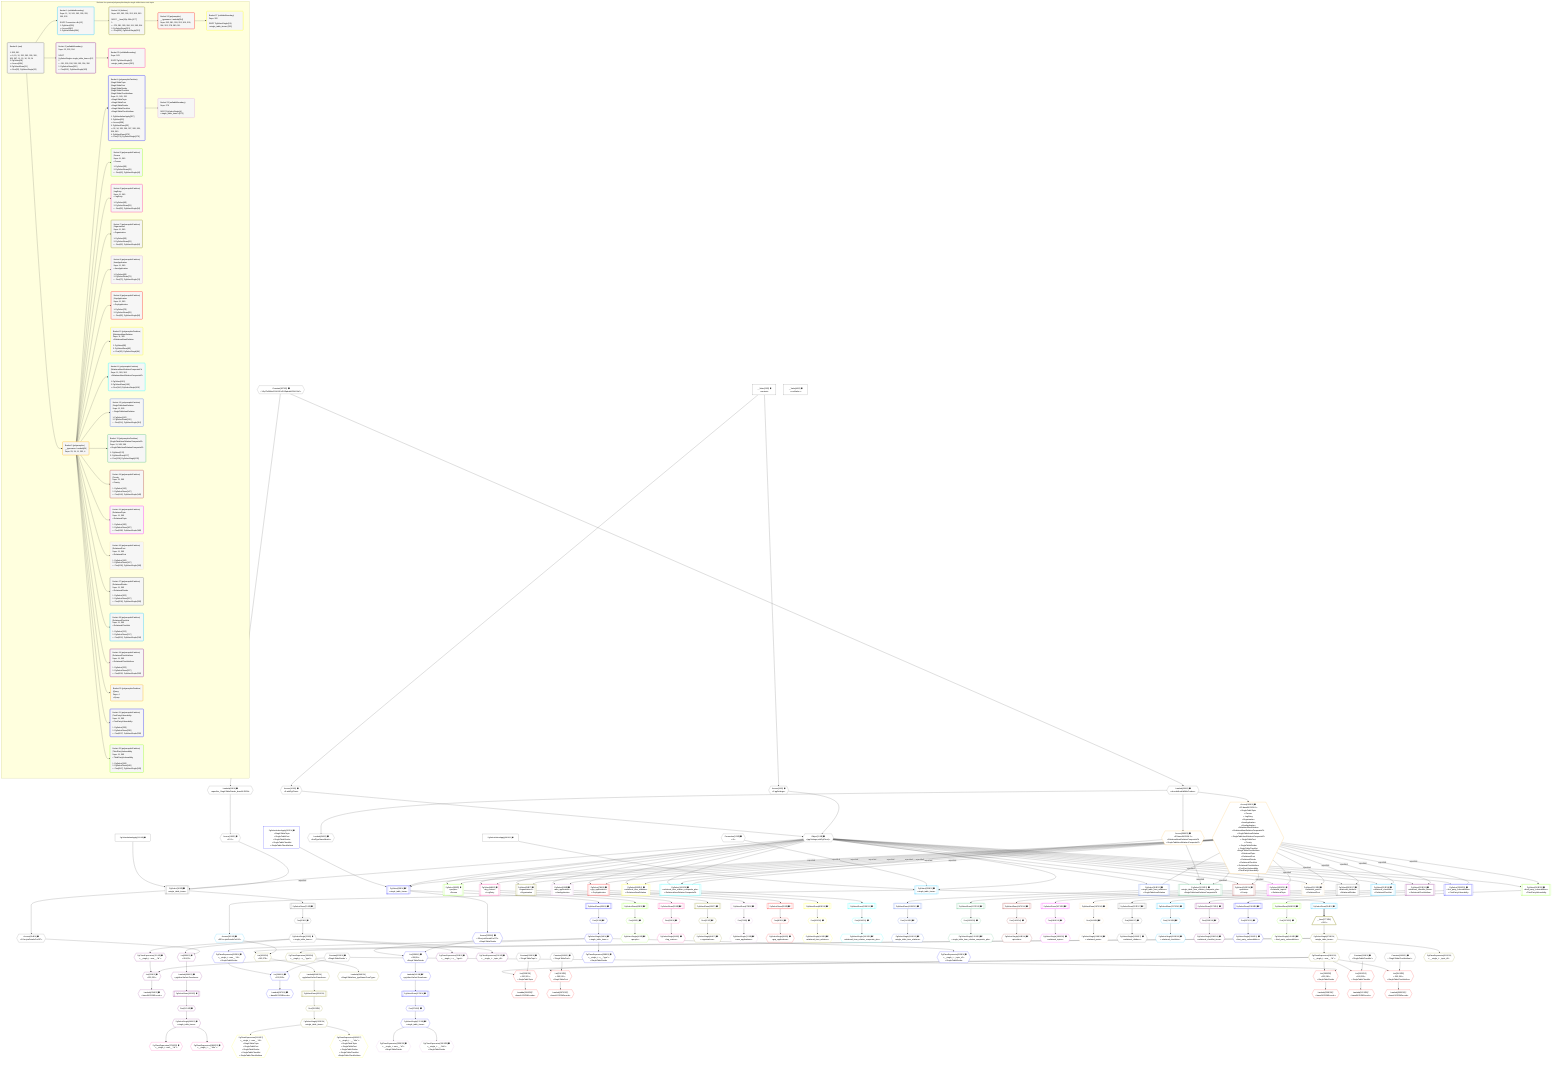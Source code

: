 %%{init: {'themeVariables': { 'fontSize': '12px'}}}%%
graph TD
    classDef path fill:#eee,stroke:#000,color:#000
    classDef plan fill:#fff,stroke-width:1px,color:#000
    classDef itemplan fill:#fff,stroke-width:2px,color:#000
    classDef unbatchedplan fill:#dff,stroke-width:1px,color:#000
    classDef sideeffectplan fill:#fcc,stroke-width:2px,color:#000
    classDef bucket fill:#f6f6f6,color:#000,stroke-width:2px,text-align:left

    subgraph "Buckets for queries/polymorphic/simple-single-table-items-root-topic"
    Bucket0("Bucket 0 (root)<br /><br />1: 353, 361<br />ᐳ: 9, 10, 12, 252, 292, 295, 300, 303, 367, 11, 15, 16, 23, 24<br />2: PgSelect[18]<br />ᐳ: Access[354]<br />3: PgSelectRows[21]<br />ᐳ: First[20], PgSelectSingle[22]"):::bucket
    Bucket1("Bucket 1 (nullableBoundary)<br />Deps: 11, 12, 361, 292, 295, 252, 300, 303<br /><br />ROOT Connectionᐸ8ᐳ[12]<br />1: PgSelect[250]<br />ᐳ: Access[362]<br />2: PgSelectRows[264]"):::bucket
    Bucket2("Bucket 2 (nullableBoundary)<br />Deps: 22, 252, 354<br /><br />ROOT PgSelectSingleᐸsingle_table_itemsᐳ[22]<br />1: <br />ᐳ: 251, 255, 256, 355, 253, 254, 356<br />2: PgSelectRows[262]<br />ᐳ: First[261], PgSelectSingle[263]"):::bucket
    Bucket3("Bucket 3 (polymorphic)<br />__typename: Lambda[24]<br />Deps: 23, 24, 11, 252, 4"):::bucket
    Bucket4("Bucket 4 (polymorphicPartition)<br />|SingleTableTopic<br />|SingleTablePost<br />|SingleTableDivider<br />|SingleTableChecklist<br />|SingleTableChecklistItem<br />Deps: 11, 365, 252<br />ᐳSingleTableTopic<br />ᐳSingleTablePost<br />ᐳSingleTableDivider<br />ᐳSingleTableChecklist<br />ᐳSingleTableChecklistItem<br /><br />1: PgSelectInlineApply[357]<br />2: PgSelect[28]<br />ᐳ: Access[358]<br />3: PgSelectRows[33]<br />ᐳ: 32, 34, 265, 266, 267, 268, 269, 359, 360<br />4: PgSelectRows[275]<br />ᐳ: First[274], PgSelectSingle[276]"):::bucket
    Bucket5("Bucket 5 (polymorphicPartition)<br />|Person<br />Deps: 11, 365<br />ᐳPerson<br /><br />1: PgSelect[38]<br />2: PgSelectRows[43]<br />ᐳ: First[42], PgSelectSingle[44]"):::bucket
    Bucket6("Bucket 6 (polymorphicPartition)<br />|LogEntry<br />Deps: 11, 365<br />ᐳLogEntry<br /><br />1: PgSelect[48]<br />2: PgSelectRows[53]<br />ᐳ: First[52], PgSelectSingle[54]"):::bucket
    Bucket7("Bucket 7 (polymorphicPartition)<br />|Organization<br />Deps: 11, 365<br />ᐳOrganization<br /><br />1: PgSelect[58]<br />2: PgSelectRows[63]<br />ᐳ: First[62], PgSelectSingle[64]"):::bucket
    Bucket8("Bucket 8 (polymorphicPartition)<br />|AwsApplication<br />Deps: 11, 365<br />ᐳAwsApplication<br /><br />1: PgSelect[68]<br />2: PgSelectRows[73]<br />ᐳ: First[72], PgSelectSingle[74]"):::bucket
    Bucket9("Bucket 9 (polymorphicPartition)<br />|GcpApplication<br />Deps: 11, 365<br />ᐳGcpApplication<br /><br />1: PgSelect[78]<br />2: PgSelectRows[83]<br />ᐳ: First[82], PgSelectSingle[84]"):::bucket
    Bucket10("Bucket 10 (polymorphicPartition)<br />|RelationalItemRelation<br />Deps: 11, 365<br />ᐳRelationalItemRelation<br /><br />1: PgSelect[88]<br />2: PgSelectRows[93]<br />ᐳ: First[92], PgSelectSingle[94]"):::bucket
    Bucket11("Bucket 11 (polymorphicPartition)<br />|RelationalItemRelationCompositePk<br />Deps: 11, 365, 366<br />ᐳRelationalItemRelationCompositePk<br /><br />1: PgSelect[100]<br />2: PgSelectRows[105]<br />ᐳ: First[104], PgSelectSingle[106]"):::bucket
    Bucket12("Bucket 12 (polymorphicPartition)<br />|SingleTableItemRelation<br />Deps: 11, 365<br />ᐳSingleTableItemRelation<br /><br />1: PgSelect[110]<br />2: PgSelectRows[115]<br />ᐳ: First[114], PgSelectSingle[116]"):::bucket
    Bucket13("Bucket 13 (polymorphicPartition)<br />|SingleTableItemRelationCompositePk<br />Deps: 11, 365, 366<br />ᐳSingleTableItemRelationCompositePk<br /><br />1: PgSelect[122]<br />2: PgSelectRows[127]<br />ᐳ: First[126], PgSelectSingle[128]"):::bucket
    Bucket14("Bucket 14 (polymorphicPartition)<br />|Priority<br />Deps: 11, 365<br />ᐳPriority<br /><br />1: PgSelect[142]<br />2: PgSelectRows[147]<br />ᐳ: First[146], PgSelectSingle[148]"):::bucket
    Bucket15("Bucket 15 (polymorphicPartition)<br />|RelationalTopic<br />Deps: 11, 365<br />ᐳRelationalTopic<br /><br />1: PgSelect[182]<br />2: PgSelectRows[187]<br />ᐳ: First[186], PgSelectSingle[188]"):::bucket
    Bucket16("Bucket 16 (polymorphicPartition)<br />|RelationalPost<br />Deps: 11, 365<br />ᐳRelationalPost<br /><br />1: PgSelect[192]<br />2: PgSelectRows[197]<br />ᐳ: First[196], PgSelectSingle[198]"):::bucket
    Bucket17("Bucket 17 (polymorphicPartition)<br />|RelationalDivider<br />Deps: 11, 365<br />ᐳRelationalDivider<br /><br />1: PgSelect[202]<br />2: PgSelectRows[207]<br />ᐳ: First[206], PgSelectSingle[208]"):::bucket
    Bucket18("Bucket 18 (polymorphicPartition)<br />|RelationalChecklist<br />Deps: 11, 365<br />ᐳRelationalChecklist<br /><br />1: PgSelect[212]<br />2: PgSelectRows[217]<br />ᐳ: First[216], PgSelectSingle[218]"):::bucket
    Bucket19("Bucket 19 (polymorphicPartition)<br />|RelationalChecklistItem<br />Deps: 11, 365<br />ᐳRelationalChecklistItem<br /><br />1: PgSelect[222]<br />2: PgSelectRows[227]<br />ᐳ: First[226], PgSelectSingle[228]"):::bucket
    Bucket20("Bucket 20 (polymorphicPartition)<br />|Query<br />Deps: 4<br />ᐳQuery"):::bucket
    Bucket21("Bucket 21 (polymorphicPartition)<br />|FirstPartyVulnerability<br />Deps: 11, 365<br />ᐳFirstPartyVulnerability<br /><br />1: PgSelect[233]<br />2: PgSelectRows[238]<br />ᐳ: First[237], PgSelectSingle[239]"):::bucket
    Bucket22("Bucket 22 (polymorphicPartition)<br />|ThirdPartyVulnerability<br />Deps: 11, 365<br />ᐳThirdPartyVulnerability<br /><br />1: PgSelect[243]<br />2: PgSelectRows[248]<br />ᐳ: First[247], PgSelectSingle[249]"):::bucket
    Bucket23("Bucket 23 (nullableBoundary)<br />Deps: 263<br /><br />ROOT PgSelectSingle{2}ᐸsingle_table_itemsᐳ[263]"):::bucket
    Bucket24("Bucket 24 (listItem)<br />Deps: 362, 292, 295, 252, 300, 303<br /><br />ROOT __Item{24}ᐸ264ᐳ[277]<br />1: <br />ᐳ: 278, 281, 283, 284, 311, 363, 364<br />2: PgSelectRows[321]<br />ᐳ: First[320], PgSelectSingle[322]"):::bucket
    Bucket25("Bucket 25 (nullableBoundary)<br />Deps: 276<br /><br />ROOT PgSelectSingle{4}ᐸsingle_table_itemsᐳ[276]"):::bucket
    Bucket26("Bucket 26 (polymorphic)<br />__typename: Lambda[284]<br />Deps: 292, 281, 295, 252, 300, 303, 284, 322, 278, 283, 311"):::bucket
    Bucket27("Bucket 27 (nullableBoundary)<br />Deps: 322<br /><br />ROOT PgSelectSingle{24}ᐸsingle_table_itemsᐳ[322]"):::bucket
    end
    Bucket0 --> Bucket1 & Bucket2 & Bucket3
    Bucket1 --> Bucket24
    Bucket2 --> Bucket23
    Bucket3 --> Bucket4 & Bucket5 & Bucket6 & Bucket7 & Bucket8 & Bucket9 & Bucket10 & Bucket11 & Bucket12 & Bucket13 & Bucket14 & Bucket15 & Bucket16 & Bucket17 & Bucket18 & Bucket19 & Bucket20 & Bucket21 & Bucket22
    Bucket4 --> Bucket25
    Bucket24 --> Bucket26
    Bucket26 --> Bucket27

    %% plan dependencies
    PgSelect18[["PgSelect[18∈0] ➊<br />ᐸsingle_table_itemsᐳ"]]:::plan
    Object11{{"Object[11∈0] ➊<br />ᐸ{pgSettings,withPgClient}ᐳ"}}:::plan
    Access16{{"Access[16∈0] ➊<br />ᐸ15.1ᐳ"}}:::plan
    PgSelectInlineApply353["PgSelectInlineApply[353∈0] ➊"]:::plan
    Access16 -->|rejectNull| PgSelect18
    Object11 & PgSelectInlineApply353 --> PgSelect18
    Access9{{"Access[9∈0] ➊<br />ᐸ2.pgSettingsᐳ"}}:::plan
    Access10{{"Access[10∈0] ➊<br />ᐸ2.withPgClientᐳ"}}:::plan
    Access9 & Access10 --> Object11
    __Value2["__Value[2∈0] ➊<br />ᐸcontextᐳ"]:::plan
    __Value2 --> Access9
    __Value2 --> Access10
    Lambda15{{"Lambda[15∈0] ➊<br />ᐸspecifier_SingleTableDivider_base64JSONᐳ"}}:::plan
    Constant367{{"Constant[367∈0] ➊<br />ᐸ'WyJTaW5nbGVUYWJsZURpdmlkZXIiLDNd'ᐳ"}}:::plan
    Constant367 --> Lambda15
    Lambda15 --> Access16
    First20{{"First[20∈0] ➊"}}:::plan
    PgSelectRows21[["PgSelectRows[21∈0] ➊"]]:::plan
    PgSelectRows21 --> First20
    PgSelect18 --> PgSelectRows21
    PgSelectSingle22{{"PgSelectSingle[22∈0] ➊<br />ᐸsingle_table_itemsᐳ"}}:::plan
    First20 --> PgSelectSingle22
    Lambda23{{"Lambda[23∈0] ➊<br />ᐸdecodeNodeIdWithCodecsᐳ"}}:::plan
    Constant367 --> Lambda23
    Lambda24{{"Lambda[24∈0] ➊<br />ᐸfindTypeNameMatchᐳ"}}:::plan
    Lambda23 --> Lambda24
    Access354{{"Access[354∈0] ➊<br />ᐸ18.m.joinDetailsFor257ᐳ"}}:::plan
    PgSelect18 --> Access354
    __Value4["__Value[4∈0] ➊<br />ᐸrootValueᐳ"]:::plan
    Connection12{{"Connection[12∈0] ➊<br />ᐸ8ᐳ"}}:::plan
    Constant252{{"Constant[252∈0] ➊<br />ᐸ'SingleTableDivider'ᐳ"}}:::plan
    Constant292{{"Constant[292∈0] ➊<br />ᐸ'SingleTableTopic'ᐳ"}}:::plan
    Constant295{{"Constant[295∈0] ➊<br />ᐸ'SingleTablePost'ᐳ"}}:::plan
    Constant300{{"Constant[300∈0] ➊<br />ᐸ'SingleTableChecklist'ᐳ"}}:::plan
    Constant303{{"Constant[303∈0] ➊<br />ᐸ'SingleTableChecklistItem'ᐳ"}}:::plan
    PgSelectInlineApply361["PgSelectInlineApply[361∈0] ➊"]:::plan
    PgSelect250[["PgSelect[250∈1] ➊<br />ᐸsingle_table_itemsᐳ"]]:::plan
    Object11 & Connection12 & PgSelectInlineApply361 --> PgSelect250
    PgSelectRows264[["PgSelectRows[264∈1] ➊"]]:::plan
    PgSelect250 --> PgSelectRows264
    Access362{{"Access[362∈1] ➊<br />ᐸ250.m.joinDetailsFor316ᐳ"}}:::plan
    PgSelect250 --> Access362
    List253{{"List[253∈2] ➊<br />ᐸ252,251ᐳ"}}:::plan
    PgClassExpression251{{"PgClassExpression[251∈2] ➊<br />ᐸ__single_t...ems__.”id”ᐳ"}}:::plan
    Constant252 & PgClassExpression251 --> List253
    List355{{"List[355∈2] ➊<br />ᐸ354,22ᐳ"}}:::plan
    Access354 & PgSelectSingle22 --> List355
    PgSelectSingle22 --> PgClassExpression251
    Lambda254{{"Lambda[254∈2] ➊<br />ᐸbase64JSONEncodeᐳ"}}:::plan
    List253 --> Lambda254
    PgClassExpression255{{"PgClassExpression[255∈2] ➊<br />ᐸ__single_t...s__.”type”ᐳ"}}:::plan
    PgSelectSingle22 --> PgClassExpression255
    PgClassExpression256{{"PgClassExpression[256∈2] ➊<br />ᐸ__single_t..._topic_id”ᐳ"}}:::plan
    PgSelectSingle22 --> PgClassExpression256
    First261{{"First[261∈2] ➊"}}:::plan
    PgSelectRows262[["PgSelectRows[262∈2] ➊"]]:::plan
    PgSelectRows262 --> First261
    Lambda356{{"Lambda[356∈2] ➊<br />ᐸpgInlineViaJoinTransformᐳ"}}:::plan
    Lambda356 --> PgSelectRows262
    PgSelectSingle263{{"PgSelectSingle[263∈2] ➊<br />ᐸsingle_table_itemsᐳ"}}:::plan
    First261 --> PgSelectSingle263
    List355 --> Lambda356
    Access365{{"Access[365∈3] ➊<br />ᐸ23.base64JSON.1ᐳ<br />ᐳSingleTableTopic<br />ᐳPerson<br />ᐳLogEntry<br />ᐳOrganization<br />ᐳAwsApplication<br />ᐳGcpApplication<br />ᐳRelationalItemRelation<br />ᐳRelationalItemRelationCompositePk<br />ᐳSingleTableItemRelation<br />ᐳSingleTableItemRelationCompositePk<br />ᐳSingleTablePost<br />ᐳPriority<br />ᐳSingleTableDivider<br />ᐳSingleTableChecklist<br />ᐳSingleTableChecklistItem<br />ᐳRelationalTopic<br />ᐳRelationalPost<br />ᐳRelationalDivider<br />ᐳRelationalChecklist<br />ᐳRelationalChecklistItem<br />ᐳFirstPartyVulnerability<br />ᐳThirdPartyVulnerability"}}:::plan
    Lambda23 --> Access365
    Access366{{"Access[366∈3] ➊<br />ᐸ23.base64JSON.2ᐳ<br />ᐳRelationalItemRelationCompositePk<br />ᐳSingleTableItemRelationCompositePk"}}:::plan
    Lambda23 --> Access366
    PgSelect28[["PgSelect[28∈4] ➊^<br />ᐸsingle_table_itemsᐳ"]]:::plan
    PgSelectInlineApply357["PgSelectInlineApply[357∈4] ➊<br />ᐳSingleTableTopic<br />ᐳSingleTablePost<br />ᐳSingleTableDivider<br />ᐳSingleTableChecklist<br />ᐳSingleTableChecklistItem"]:::plan
    Access365 -->|rejectNull| PgSelect28
    Object11 & PgSelectInlineApply357 --> PgSelect28
    List266{{"List[266∈4] ➊^<br />ᐸ252,265ᐳ"}}:::plan
    PgClassExpression265{{"PgClassExpression[265∈4] ➊<br />ᐸ__single_t...ems__.”id”ᐳ<br />ᐳSingleTableDivider"}}:::plan
    Constant252 & PgClassExpression265 --> List266
    List359{{"List[359∈4] ➊<br />ᐸ358,34ᐳ<br />ᐳSingleTableDivider"}}:::plan
    Access358{{"Access[358∈4] ➊<br />ᐸ28.m.joinDetailsFor270ᐳ<br />ᐳSingleTableDivider"}}:::plan
    PgSelectSingle34{{"PgSelectSingle[34∈4] ➊^<br />ᐸsingle_table_itemsᐳ"}}:::plan
    Access358 & PgSelectSingle34 --> List359
    First32{{"First[32∈4] ➊^"}}:::plan
    PgSelectRows33[["PgSelectRows[33∈4] ➊^"]]:::plan
    PgSelectRows33 --> First32
    PgSelect28 --> PgSelectRows33
    First32 --> PgSelectSingle34
    PgSelectSingle34 --> PgClassExpression265
    Lambda267{{"Lambda[267∈4] ➊^<br />ᐸbase64JSONEncodeᐳ"}}:::plan
    List266 --> Lambda267
    PgClassExpression268{{"PgClassExpression[268∈4] ➊<br />ᐸ__single_t...s__.”type”ᐳ<br />ᐳSingleTableDivider"}}:::plan
    PgSelectSingle34 --> PgClassExpression268
    PgClassExpression269{{"PgClassExpression[269∈4] ➊<br />ᐸ__single_t..._topic_id”ᐳ<br />ᐳSingleTableDivider"}}:::plan
    PgSelectSingle34 --> PgClassExpression269
    First274{{"First[274∈4] ➊^"}}:::plan
    PgSelectRows275[["PgSelectRows[275∈4] ➊^"]]:::plan
    PgSelectRows275 --> First274
    Lambda360{{"Lambda[360∈4] ➊^<br />ᐸpgInlineViaJoinTransformᐳ"}}:::plan
    Lambda360 --> PgSelectRows275
    PgSelectSingle276{{"PgSelectSingle[276∈4] ➊^<br />ᐸsingle_table_itemsᐳ"}}:::plan
    First274 --> PgSelectSingle276
    PgSelect28 --> Access358
    List359 --> Lambda360
    PgSelect38[["PgSelect[38∈5] ➊<br />ᐸpeopleᐳ<br />ᐳPerson"]]:::plan
    Access365 -->|rejectNull| PgSelect38
    Object11 --> PgSelect38
    First42{{"First[42∈5] ➊^"}}:::plan
    PgSelectRows43[["PgSelectRows[43∈5] ➊^"]]:::plan
    PgSelectRows43 --> First42
    PgSelect38 --> PgSelectRows43
    PgSelectSingle44{{"PgSelectSingle[44∈5] ➊^<br />ᐸpeopleᐳ"}}:::plan
    First42 --> PgSelectSingle44
    PgSelect48[["PgSelect[48∈6] ➊<br />ᐸlog_entriesᐳ<br />ᐳLogEntry"]]:::plan
    Access365 -->|rejectNull| PgSelect48
    Object11 --> PgSelect48
    First52{{"First[52∈6] ➊^"}}:::plan
    PgSelectRows53[["PgSelectRows[53∈6] ➊^"]]:::plan
    PgSelectRows53 --> First52
    PgSelect48 --> PgSelectRows53
    PgSelectSingle54{{"PgSelectSingle[54∈6] ➊^<br />ᐸlog_entriesᐳ"}}:::plan
    First52 --> PgSelectSingle54
    PgSelect58[["PgSelect[58∈7] ➊<br />ᐸorganizationsᐳ<br />ᐳOrganization"]]:::plan
    Access365 -->|rejectNull| PgSelect58
    Object11 --> PgSelect58
    First62{{"First[62∈7] ➊^"}}:::plan
    PgSelectRows63[["PgSelectRows[63∈7] ➊^"]]:::plan
    PgSelectRows63 --> First62
    PgSelect58 --> PgSelectRows63
    PgSelectSingle64{{"PgSelectSingle[64∈7] ➊^<br />ᐸorganizationsᐳ"}}:::plan
    First62 --> PgSelectSingle64
    PgSelect68[["PgSelect[68∈8] ➊<br />ᐸaws_applicationsᐳ<br />ᐳAwsApplication"]]:::plan
    Access365 -->|rejectNull| PgSelect68
    Object11 --> PgSelect68
    First72{{"First[72∈8] ➊^"}}:::plan
    PgSelectRows73[["PgSelectRows[73∈8] ➊^"]]:::plan
    PgSelectRows73 --> First72
    PgSelect68 --> PgSelectRows73
    PgSelectSingle74{{"PgSelectSingle[74∈8] ➊^<br />ᐸaws_applicationsᐳ"}}:::plan
    First72 --> PgSelectSingle74
    PgSelect78[["PgSelect[78∈9] ➊<br />ᐸgcp_applicationsᐳ<br />ᐳGcpApplication"]]:::plan
    Access365 -->|rejectNull| PgSelect78
    Object11 --> PgSelect78
    First82{{"First[82∈9] ➊^"}}:::plan
    PgSelectRows83[["PgSelectRows[83∈9] ➊^"]]:::plan
    PgSelectRows83 --> First82
    PgSelect78 --> PgSelectRows83
    PgSelectSingle84{{"PgSelectSingle[84∈9] ➊^<br />ᐸgcp_applicationsᐳ"}}:::plan
    First82 --> PgSelectSingle84
    PgSelect88[["PgSelect[88∈10] ➊<br />ᐸrelational_item_relationsᐳ<br />ᐳRelationalItemRelation"]]:::plan
    Access365 -->|rejectNull| PgSelect88
    Object11 --> PgSelect88
    First92{{"First[92∈10] ➊^"}}:::plan
    PgSelectRows93[["PgSelectRows[93∈10] ➊^"]]:::plan
    PgSelectRows93 --> First92
    PgSelect88 --> PgSelectRows93
    PgSelectSingle94{{"PgSelectSingle[94∈10] ➊^<br />ᐸrelational_item_relationsᐳ"}}:::plan
    First92 --> PgSelectSingle94
    PgSelect100[["PgSelect[100∈11] ➊<br />ᐸrelational_item_relation_composite_pksᐳ<br />ᐳRelationalItemRelationCompositePk"]]:::plan
    Access365 -->|rejectNull| PgSelect100
    Access366 -->|rejectNull| PgSelect100
    Object11 --> PgSelect100
    First104{{"First[104∈11] ➊^"}}:::plan
    PgSelectRows105[["PgSelectRows[105∈11] ➊^"]]:::plan
    PgSelectRows105 --> First104
    PgSelect100 --> PgSelectRows105
    PgSelectSingle106{{"PgSelectSingle[106∈11] ➊^<br />ᐸrelational_item_relation_composite_pksᐳ"}}:::plan
    First104 --> PgSelectSingle106
    PgSelect110[["PgSelect[110∈12] ➊<br />ᐸsingle_table_item_relationsᐳ<br />ᐳSingleTableItemRelation"]]:::plan
    Access365 -->|rejectNull| PgSelect110
    Object11 --> PgSelect110
    First114{{"First[114∈12] ➊^"}}:::plan
    PgSelectRows115[["PgSelectRows[115∈12] ➊^"]]:::plan
    PgSelectRows115 --> First114
    PgSelect110 --> PgSelectRows115
    PgSelectSingle116{{"PgSelectSingle[116∈12] ➊^<br />ᐸsingle_table_item_relationsᐳ"}}:::plan
    First114 --> PgSelectSingle116
    PgSelect122[["PgSelect[122∈13] ➊<br />ᐸsingle_table_item_relation_composite_pksᐳ<br />ᐳSingleTableItemRelationCompositePk"]]:::plan
    Access365 -->|rejectNull| PgSelect122
    Access366 -->|rejectNull| PgSelect122
    Object11 --> PgSelect122
    First126{{"First[126∈13] ➊^"}}:::plan
    PgSelectRows127[["PgSelectRows[127∈13] ➊^"]]:::plan
    PgSelectRows127 --> First126
    PgSelect122 --> PgSelectRows127
    PgSelectSingle128{{"PgSelectSingle[128∈13] ➊^<br />ᐸsingle_table_item_relation_composite_pksᐳ"}}:::plan
    First126 --> PgSelectSingle128
    PgSelect142[["PgSelect[142∈14] ➊<br />ᐸprioritiesᐳ<br />ᐳPriority"]]:::plan
    Access365 -->|rejectNull| PgSelect142
    Object11 --> PgSelect142
    First146{{"First[146∈14] ➊^"}}:::plan
    PgSelectRows147[["PgSelectRows[147∈14] ➊^"]]:::plan
    PgSelectRows147 --> First146
    PgSelect142 --> PgSelectRows147
    PgSelectSingle148{{"PgSelectSingle[148∈14] ➊^<br />ᐸprioritiesᐳ"}}:::plan
    First146 --> PgSelectSingle148
    PgSelect182[["PgSelect[182∈15] ➊<br />ᐸrelational_topicsᐳ<br />ᐳRelationalTopic"]]:::plan
    Access365 -->|rejectNull| PgSelect182
    Object11 --> PgSelect182
    First186{{"First[186∈15] ➊^"}}:::plan
    PgSelectRows187[["PgSelectRows[187∈15] ➊^"]]:::plan
    PgSelectRows187 --> First186
    PgSelect182 --> PgSelectRows187
    PgSelectSingle188{{"PgSelectSingle[188∈15] ➊^<br />ᐸrelational_topicsᐳ"}}:::plan
    First186 --> PgSelectSingle188
    PgSelect192[["PgSelect[192∈16] ➊<br />ᐸrelational_postsᐳ<br />ᐳRelationalPost"]]:::plan
    Access365 -->|rejectNull| PgSelect192
    Object11 --> PgSelect192
    First196{{"First[196∈16] ➊^"}}:::plan
    PgSelectRows197[["PgSelectRows[197∈16] ➊^"]]:::plan
    PgSelectRows197 --> First196
    PgSelect192 --> PgSelectRows197
    PgSelectSingle198{{"PgSelectSingle[198∈16] ➊^<br />ᐸrelational_postsᐳ"}}:::plan
    First196 --> PgSelectSingle198
    PgSelect202[["PgSelect[202∈17] ➊<br />ᐸrelational_dividersᐳ<br />ᐳRelationalDivider"]]:::plan
    Access365 -->|rejectNull| PgSelect202
    Object11 --> PgSelect202
    First206{{"First[206∈17] ➊^"}}:::plan
    PgSelectRows207[["PgSelectRows[207∈17] ➊^"]]:::plan
    PgSelectRows207 --> First206
    PgSelect202 --> PgSelectRows207
    PgSelectSingle208{{"PgSelectSingle[208∈17] ➊^<br />ᐸrelational_dividersᐳ"}}:::plan
    First206 --> PgSelectSingle208
    PgSelect212[["PgSelect[212∈18] ➊<br />ᐸrelational_checklistsᐳ<br />ᐳRelationalChecklist"]]:::plan
    Access365 -->|rejectNull| PgSelect212
    Object11 --> PgSelect212
    First216{{"First[216∈18] ➊^"}}:::plan
    PgSelectRows217[["PgSelectRows[217∈18] ➊^"]]:::plan
    PgSelectRows217 --> First216
    PgSelect212 --> PgSelectRows217
    PgSelectSingle218{{"PgSelectSingle[218∈18] ➊^<br />ᐸrelational_checklistsᐳ"}}:::plan
    First216 --> PgSelectSingle218
    PgSelect222[["PgSelect[222∈19] ➊<br />ᐸrelational_checklist_itemsᐳ<br />ᐳRelationalChecklistItem"]]:::plan
    Access365 -->|rejectNull| PgSelect222
    Object11 --> PgSelect222
    First226{{"First[226∈19] ➊^"}}:::plan
    PgSelectRows227[["PgSelectRows[227∈19] ➊^"]]:::plan
    PgSelectRows227 --> First226
    PgSelect222 --> PgSelectRows227
    PgSelectSingle228{{"PgSelectSingle[228∈19] ➊^<br />ᐸrelational_checklist_itemsᐳ"}}:::plan
    First226 --> PgSelectSingle228
    PgSelect233[["PgSelect[233∈21] ➊<br />ᐸfirst_party_vulnerabilitiesᐳ<br />ᐳFirstPartyVulnerability"]]:::plan
    Access365 -->|rejectNull| PgSelect233
    Object11 --> PgSelect233
    First237{{"First[237∈21] ➊^"}}:::plan
    PgSelectRows238[["PgSelectRows[238∈21] ➊^"]]:::plan
    PgSelectRows238 --> First237
    PgSelect233 --> PgSelectRows238
    PgSelectSingle239{{"PgSelectSingle[239∈21] ➊^<br />ᐸfirst_party_vulnerabilitiesᐳ"}}:::plan
    First237 --> PgSelectSingle239
    PgSelect243[["PgSelect[243∈22] ➊<br />ᐸthird_party_vulnerabilitiesᐳ<br />ᐳThirdPartyVulnerability"]]:::plan
    Access365 -->|rejectNull| PgSelect243
    Object11 --> PgSelect243
    First247{{"First[247∈22] ➊^"}}:::plan
    PgSelectRows248[["PgSelectRows[248∈22] ➊^"]]:::plan
    PgSelectRows248 --> First247
    PgSelect243 --> PgSelectRows248
    PgSelectSingle249{{"PgSelectSingle[249∈22] ➊^<br />ᐸthird_party_vulnerabilitiesᐳ"}}:::plan
    First247 --> PgSelectSingle249
    PgClassExpression279{{"PgClassExpression[279∈23] ➊<br />ᐸ__single_t...ems__.”id”ᐳ"}}:::plan
    PgSelectSingle263 --> PgClassExpression279
    PgClassExpression280{{"PgClassExpression[280∈23] ➊<br />ᐸ__single_t...__.”title”ᐳ"}}:::plan
    PgSelectSingle263 --> PgClassExpression280
    List363{{"List[363∈24]<br />ᐸ362,278ᐳ"}}:::plan
    PgSelectSingle278{{"PgSelectSingle[278∈24]<br />ᐸsingle_table_itemsᐳ"}}:::plan
    Access362 & PgSelectSingle278 --> List363
    __Item277[/"__Item[277∈24]<br />ᐸ264ᐳ"\]:::itemplan
    PgSelectRows264 ==> __Item277
    __Item277 --> PgSelectSingle278
    PgClassExpression281{{"PgClassExpression[281∈24]<br />ᐸ__single_t...ems__.”id”ᐳ"}}:::plan
    PgSelectSingle278 --> PgClassExpression281
    PgClassExpression283{{"PgClassExpression[283∈24]<br />ᐸ__single_t...s__.”type”ᐳ"}}:::plan
    PgSelectSingle278 --> PgClassExpression283
    Lambda284{{"Lambda[284∈24]<br />ᐸSingleTableItem_typeNameFromTypeᐳ"}}:::plan
    PgClassExpression283 --> Lambda284
    PgClassExpression311{{"PgClassExpression[311∈24]<br />ᐸ__single_t..._topic_id”ᐳ"}}:::plan
    PgSelectSingle278 --> PgClassExpression311
    First320{{"First[320∈24]"}}:::plan
    PgSelectRows321[["PgSelectRows[321∈24]"]]:::plan
    PgSelectRows321 --> First320
    Lambda364{{"Lambda[364∈24]<br />ᐸpgInlineViaJoinTransformᐳ"}}:::plan
    Lambda364 --> PgSelectRows321
    PgSelectSingle322{{"PgSelectSingle[322∈24]<br />ᐸsingle_table_itemsᐳ"}}:::plan
    First320 --> PgSelectSingle322
    List363 --> Lambda364
    PgClassExpression285{{"PgClassExpression[285∈25] ➊<br />ᐸ__single_t...ems__.”id”ᐳ<br />ᐳSingleTableDivider"}}:::plan
    PgSelectSingle276 --> PgClassExpression285
    PgClassExpression286{{"PgClassExpression[286∈25] ➊<br />ᐸ__single_t...__.”title”ᐳ<br />ᐳSingleTableDivider"}}:::plan
    PgSelectSingle276 --> PgClassExpression286
    List293{{"List[293∈26]<br />ᐸ292,281ᐳ<br />ᐳSingleTableTopic"}}:::plan
    Constant292 & PgClassExpression281 --> List293
    List296{{"List[296∈26]<br />ᐸ295,281ᐳ<br />ᐳSingleTablePost"}}:::plan
    Constant295 & PgClassExpression281 --> List296
    List298{{"List[298∈26]<br />ᐸ252,281ᐳ<br />ᐳSingleTableDivider"}}:::plan
    Constant252 & PgClassExpression281 --> List298
    List301{{"List[301∈26]<br />ᐸ300,281ᐳ<br />ᐳSingleTableChecklist"}}:::plan
    Constant300 & PgClassExpression281 --> List301
    List304{{"List[304∈26]<br />ᐸ303,281ᐳ<br />ᐳSingleTableChecklistItem"}}:::plan
    Constant303 & PgClassExpression281 --> List304
    Lambda294{{"Lambda[294∈26]^<br />ᐸbase64JSONEncodeᐳ"}}:::plan
    List293 --> Lambda294
    Lambda297{{"Lambda[297∈26]^<br />ᐸbase64JSONEncodeᐳ"}}:::plan
    List296 --> Lambda297
    Lambda299{{"Lambda[299∈26]^<br />ᐸbase64JSONEncodeᐳ"}}:::plan
    List298 --> Lambda299
    Lambda302{{"Lambda[302∈26]^<br />ᐸbase64JSONEncodeᐳ"}}:::plan
    List301 --> Lambda302
    Lambda305{{"Lambda[305∈26]^<br />ᐸbase64JSONEncodeᐳ"}}:::plan
    List304 --> Lambda305
    PgClassExpression351{{"PgClassExpression[351∈27]<br />ᐸ__single_t...ems__.”id”ᐳ<br />ᐳSingleTableTopic<br />ᐳSingleTablePost<br />ᐳSingleTableDivider<br />ᐳSingleTableChecklist<br />ᐳSingleTableChecklistItem"}}:::plan
    PgSelectSingle322 --> PgClassExpression351
    PgClassExpression352{{"PgClassExpression[352∈27]<br />ᐸ__single_t...__.”title”ᐳ<br />ᐳSingleTableTopic<br />ᐳSingleTablePost<br />ᐳSingleTableDivider<br />ᐳSingleTableChecklist<br />ᐳSingleTableChecklistItem"}}:::plan
    PgSelectSingle322 --> PgClassExpression352

    %% define steps
    classDef bucket0 stroke:#696969
    class Bucket0,__Value2,__Value4,Access9,Access10,Object11,Connection12,Lambda15,Access16,PgSelect18,First20,PgSelectRows21,PgSelectSingle22,Lambda23,Lambda24,Constant252,Constant292,Constant295,Constant300,Constant303,PgSelectInlineApply353,Access354,PgSelectInlineApply361,Constant367 bucket0
    classDef bucket1 stroke:#00bfff
    class Bucket1,PgSelect250,PgSelectRows264,Access362 bucket1
    classDef bucket2 stroke:#7f007f
    class Bucket2,PgClassExpression251,List253,Lambda254,PgClassExpression255,PgClassExpression256,First261,PgSelectRows262,PgSelectSingle263,List355,Lambda356 bucket2
    classDef bucket3 stroke:#ffa500
    class Bucket3,Access365,Access366 bucket3
    classDef bucket4 stroke:#0000ff
    class Bucket4,PgSelect28,First32,PgSelectRows33,PgSelectSingle34,PgClassExpression265,List266,Lambda267,PgClassExpression268,PgClassExpression269,First274,PgSelectRows275,PgSelectSingle276,PgSelectInlineApply357,Access358,List359,Lambda360 bucket4
    classDef bucket5 stroke:#7fff00
    class Bucket5,PgSelect38,First42,PgSelectRows43,PgSelectSingle44 bucket5
    classDef bucket6 stroke:#ff1493
    class Bucket6,PgSelect48,First52,PgSelectRows53,PgSelectSingle54 bucket6
    classDef bucket7 stroke:#808000
    class Bucket7,PgSelect58,First62,PgSelectRows63,PgSelectSingle64 bucket7
    classDef bucket8 stroke:#dda0dd
    class Bucket8,PgSelect68,First72,PgSelectRows73,PgSelectSingle74 bucket8
    classDef bucket9 stroke:#ff0000
    class Bucket9,PgSelect78,First82,PgSelectRows83,PgSelectSingle84 bucket9
    classDef bucket10 stroke:#ffff00
    class Bucket10,PgSelect88,First92,PgSelectRows93,PgSelectSingle94 bucket10
    classDef bucket11 stroke:#00ffff
    class Bucket11,PgSelect100,First104,PgSelectRows105,PgSelectSingle106 bucket11
    classDef bucket12 stroke:#4169e1
    class Bucket12,PgSelect110,First114,PgSelectRows115,PgSelectSingle116 bucket12
    classDef bucket13 stroke:#3cb371
    class Bucket13,PgSelect122,First126,PgSelectRows127,PgSelectSingle128 bucket13
    classDef bucket14 stroke:#a52a2a
    class Bucket14,PgSelect142,First146,PgSelectRows147,PgSelectSingle148 bucket14
    classDef bucket15 stroke:#ff00ff
    class Bucket15,PgSelect182,First186,PgSelectRows187,PgSelectSingle188 bucket15
    classDef bucket16 stroke:#f5deb3
    class Bucket16,PgSelect192,First196,PgSelectRows197,PgSelectSingle198 bucket16
    classDef bucket17 stroke:#696969
    class Bucket17,PgSelect202,First206,PgSelectRows207,PgSelectSingle208 bucket17
    classDef bucket18 stroke:#00bfff
    class Bucket18,PgSelect212,First216,PgSelectRows217,PgSelectSingle218 bucket18
    classDef bucket19 stroke:#7f007f
    class Bucket19,PgSelect222,First226,PgSelectRows227,PgSelectSingle228 bucket19
    classDef bucket20 stroke:#ffa500
    class Bucket20 bucket20
    classDef bucket21 stroke:#0000ff
    class Bucket21,PgSelect233,First237,PgSelectRows238,PgSelectSingle239 bucket21
    classDef bucket22 stroke:#7fff00
    class Bucket22,PgSelect243,First247,PgSelectRows248,PgSelectSingle249 bucket22
    classDef bucket23 stroke:#ff1493
    class Bucket23,PgClassExpression279,PgClassExpression280 bucket23
    classDef bucket24 stroke:#808000
    class Bucket24,__Item277,PgSelectSingle278,PgClassExpression281,PgClassExpression283,Lambda284,PgClassExpression311,First320,PgSelectRows321,PgSelectSingle322,List363,Lambda364 bucket24
    classDef bucket25 stroke:#dda0dd
    class Bucket25,PgClassExpression285,PgClassExpression286 bucket25
    classDef bucket26 stroke:#ff0000
    class Bucket26,List293,Lambda294,List296,Lambda297,List298,Lambda299,List301,Lambda302,List304,Lambda305 bucket26
    classDef bucket27 stroke:#ffff00
    class Bucket27,PgClassExpression351,PgClassExpression352 bucket27